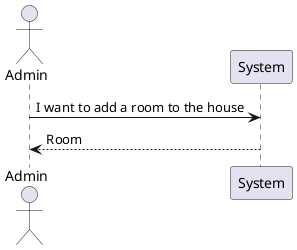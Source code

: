 @startuml
'https://plantuml.com/sequence-diagram

actor Admin
participant System

Admin -> System: I want to add a room to the house
System --> Admin: Room


@enduml